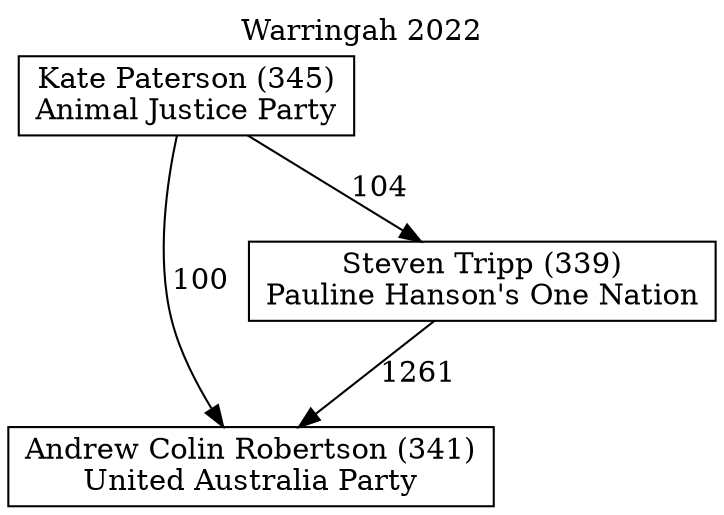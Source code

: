 // House preference flow
digraph "Andrew Colin Robertson (341)_Warringah_2022" {
	graph [label="Warringah 2022" labelloc=t mclimit=10]
	node [shape=box]
	"Andrew Colin Robertson (341)" [label="Andrew Colin Robertson (341)
United Australia Party"]
	"Steven Tripp (339)" [label="Steven Tripp (339)
Pauline Hanson's One Nation"]
	"Kate Paterson (345)" [label="Kate Paterson (345)
Animal Justice Party"]
	"Steven Tripp (339)" -> "Andrew Colin Robertson (341)" [label=1261]
	"Kate Paterson (345)" -> "Steven Tripp (339)" [label=104]
	"Kate Paterson (345)" -> "Andrew Colin Robertson (341)" [label=100]
}
